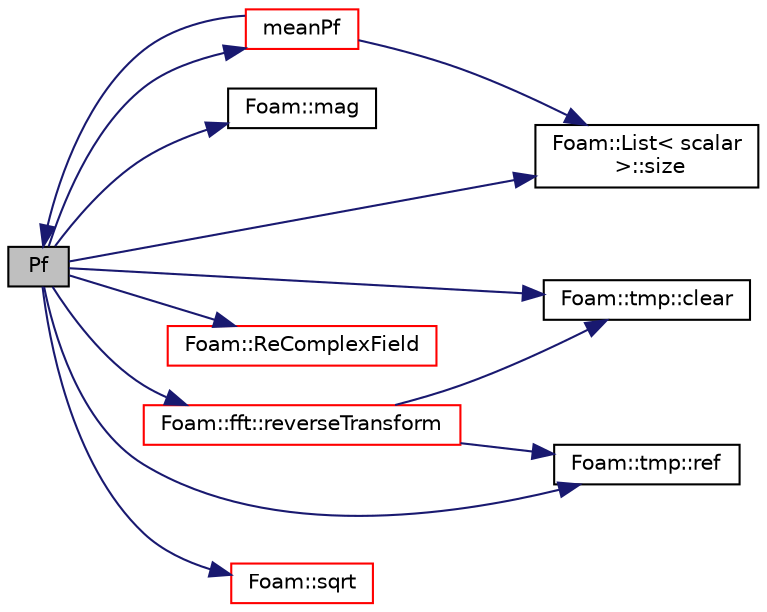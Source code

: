 digraph "Pf"
{
  bgcolor="transparent";
  edge [fontname="Helvetica",fontsize="10",labelfontname="Helvetica",labelfontsize="10"];
  node [fontname="Helvetica",fontsize="10",shape=record];
  rankdir="LR";
  Node255 [label="Pf",height=0.2,width=0.4,color="black", fillcolor="grey75", style="filled", fontcolor="black"];
  Node255 -> Node256 [color="midnightblue",fontsize="10",style="solid",fontname="Helvetica"];
  Node256 [label="Foam::tmp::clear",height=0.2,width=0.4,color="black",URL="$a27077.html#adf1d9633e64d0de6a36e0af17ccd8163",tooltip="If object pointer points to valid object: "];
  Node255 -> Node257 [color="midnightblue",fontsize="10",style="solid",fontname="Helvetica"];
  Node257 [label="Foam::mag",height=0.2,width=0.4,color="black",URL="$a21851.html#a929da2a3fdcf3dacbbe0487d3a330dae"];
  Node255 -> Node258 [color="midnightblue",fontsize="10",style="solid",fontname="Helvetica"];
  Node258 [label="meanPf",height=0.2,width=0.4,color="red",URL="$a30025.html#a0d534c0b9b0519990e73472559a8e08a",tooltip="Return the multi-window mean fft of the complete pressure data. "];
  Node258 -> Node259 [color="midnightblue",fontsize="10",style="solid",fontname="Helvetica"];
  Node259 [label="Foam::List\< scalar\l \>::size",height=0.2,width=0.4,color="black",URL="$a26833.html#a47b3bf30da1eb3ab8076b5fbe00e0494",tooltip="Return the number of elements in the UList. "];
  Node258 -> Node255 [color="midnightblue",fontsize="10",style="solid",fontname="Helvetica"];
  Node255 -> Node321 [color="midnightblue",fontsize="10",style="solid",fontname="Helvetica"];
  Node321 [label="Foam::ReComplexField",height=0.2,width=0.4,color="red",URL="$a21851.html#a8f82cab0f5d0191786e8cf40b2aafcd6"];
  Node255 -> Node315 [color="midnightblue",fontsize="10",style="solid",fontname="Helvetica"];
  Node315 [label="Foam::tmp::ref",height=0.2,width=0.4,color="black",URL="$a27077.html#aeaf81e641282874cef07f5b808efc83b",tooltip="Return non-const reference or generate a fatal error. "];
  Node255 -> Node323 [color="midnightblue",fontsize="10",style="solid",fontname="Helvetica"];
  Node323 [label="Foam::fft::reverseTransform",height=0.2,width=0.4,color="red",URL="$a30017.html#a22a9749db47a5052c69f07d2cd7b2d1e"];
  Node323 -> Node256 [color="midnightblue",fontsize="10",style="solid",fontname="Helvetica"];
  Node323 -> Node315 [color="midnightblue",fontsize="10",style="solid",fontname="Helvetica"];
  Node255 -> Node259 [color="midnightblue",fontsize="10",style="solid",fontname="Helvetica"];
  Node255 -> Node320 [color="midnightblue",fontsize="10",style="solid",fontname="Helvetica"];
  Node320 [label="Foam::sqrt",height=0.2,width=0.4,color="red",URL="$a21851.html#a8616bd62eebf2342a80222fecb1bda71"];
}
